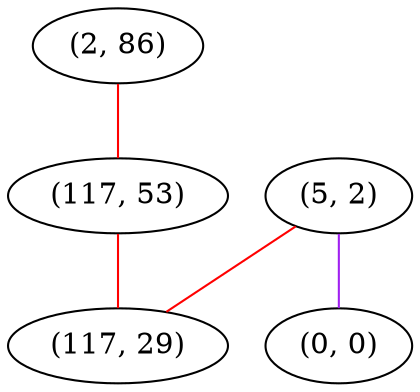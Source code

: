 graph "" {
"(2, 86)";
"(5, 2)";
"(117, 53)";
"(0, 0)";
"(117, 29)";
"(2, 86)" -- "(117, 53)"  [color=red, key=0, weight=1];
"(5, 2)" -- "(0, 0)"  [color=purple, key=0, weight=4];
"(5, 2)" -- "(117, 29)"  [color=red, key=0, weight=1];
"(117, 53)" -- "(117, 29)"  [color=red, key=0, weight=1];
}
